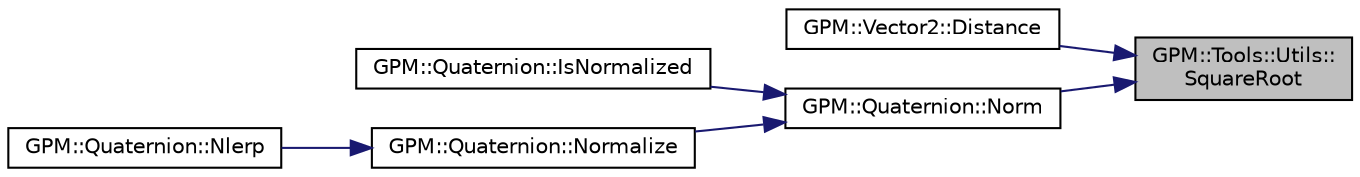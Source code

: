 digraph "GPM::Tools::Utils::SquareRoot"
{
 // LATEX_PDF_SIZE
  edge [fontname="Helvetica",fontsize="10",labelfontname="Helvetica",labelfontsize="10"];
  node [fontname="Helvetica",fontsize="10",shape=record];
  rankdir="RL";
  Node1 [label="GPM::Tools::Utils::\lSquareRoot",height=0.2,width=0.4,color="black", fillcolor="grey75", style="filled", fontcolor="black",tooltip="Return the square root of a numeric value."];
  Node1 -> Node2 [dir="back",color="midnightblue",fontsize="10",style="solid",fontname="Helvetica"];
  Node2 [label="GPM::Vector2::Distance",height=0.2,width=0.4,color="black", fillcolor="white", style="filled",URL="$struct_g_p_m_1_1_vector2.html#a62e3df0df82712c3d648d50b24b6c4e0",tooltip=" "];
  Node1 -> Node3 [dir="back",color="midnightblue",fontsize="10",style="solid",fontname="Helvetica"];
  Node3 [label="GPM::Quaternion::Norm",height=0.2,width=0.4,color="black", fillcolor="white", style="filled",URL="$struct_g_p_m_1_1_quaternion.html#a6540067ff621a654b007315429aa02a3",tooltip="Norm of a quaternion, alias magnitude."];
  Node3 -> Node4 [dir="back",color="midnightblue",fontsize="10",style="solid",fontname="Helvetica"];
  Node4 [label="GPM::Quaternion::IsNormalized",height=0.2,width=0.4,color="black", fillcolor="white", style="filled",URL="$struct_g_p_m_1_1_quaternion.html#a94dceaa6ef3a308796f68ba4a4074acf",tooltip="Check if the quaternion is normalized."];
  Node3 -> Node5 [dir="back",color="midnightblue",fontsize="10",style="solid",fontname="Helvetica"];
  Node5 [label="GPM::Quaternion::Normalize",height=0.2,width=0.4,color="black", fillcolor="white", style="filled",URL="$struct_g_p_m_1_1_quaternion.html#a31901682c3179662db46bf6f7ac57126",tooltip="Normalize the current quaternion."];
  Node5 -> Node6 [dir="back",color="midnightblue",fontsize="10",style="solid",fontname="Helvetica"];
  Node6 [label="GPM::Quaternion::Nlerp",height=0.2,width=0.4,color="black", fillcolor="white", style="filled",URL="$struct_g_p_m_1_1_quaternion.html#af85f9a13557293294b2ddff0ddac4b24",tooltip="Normalized interpolate between two quaternions."];
}
